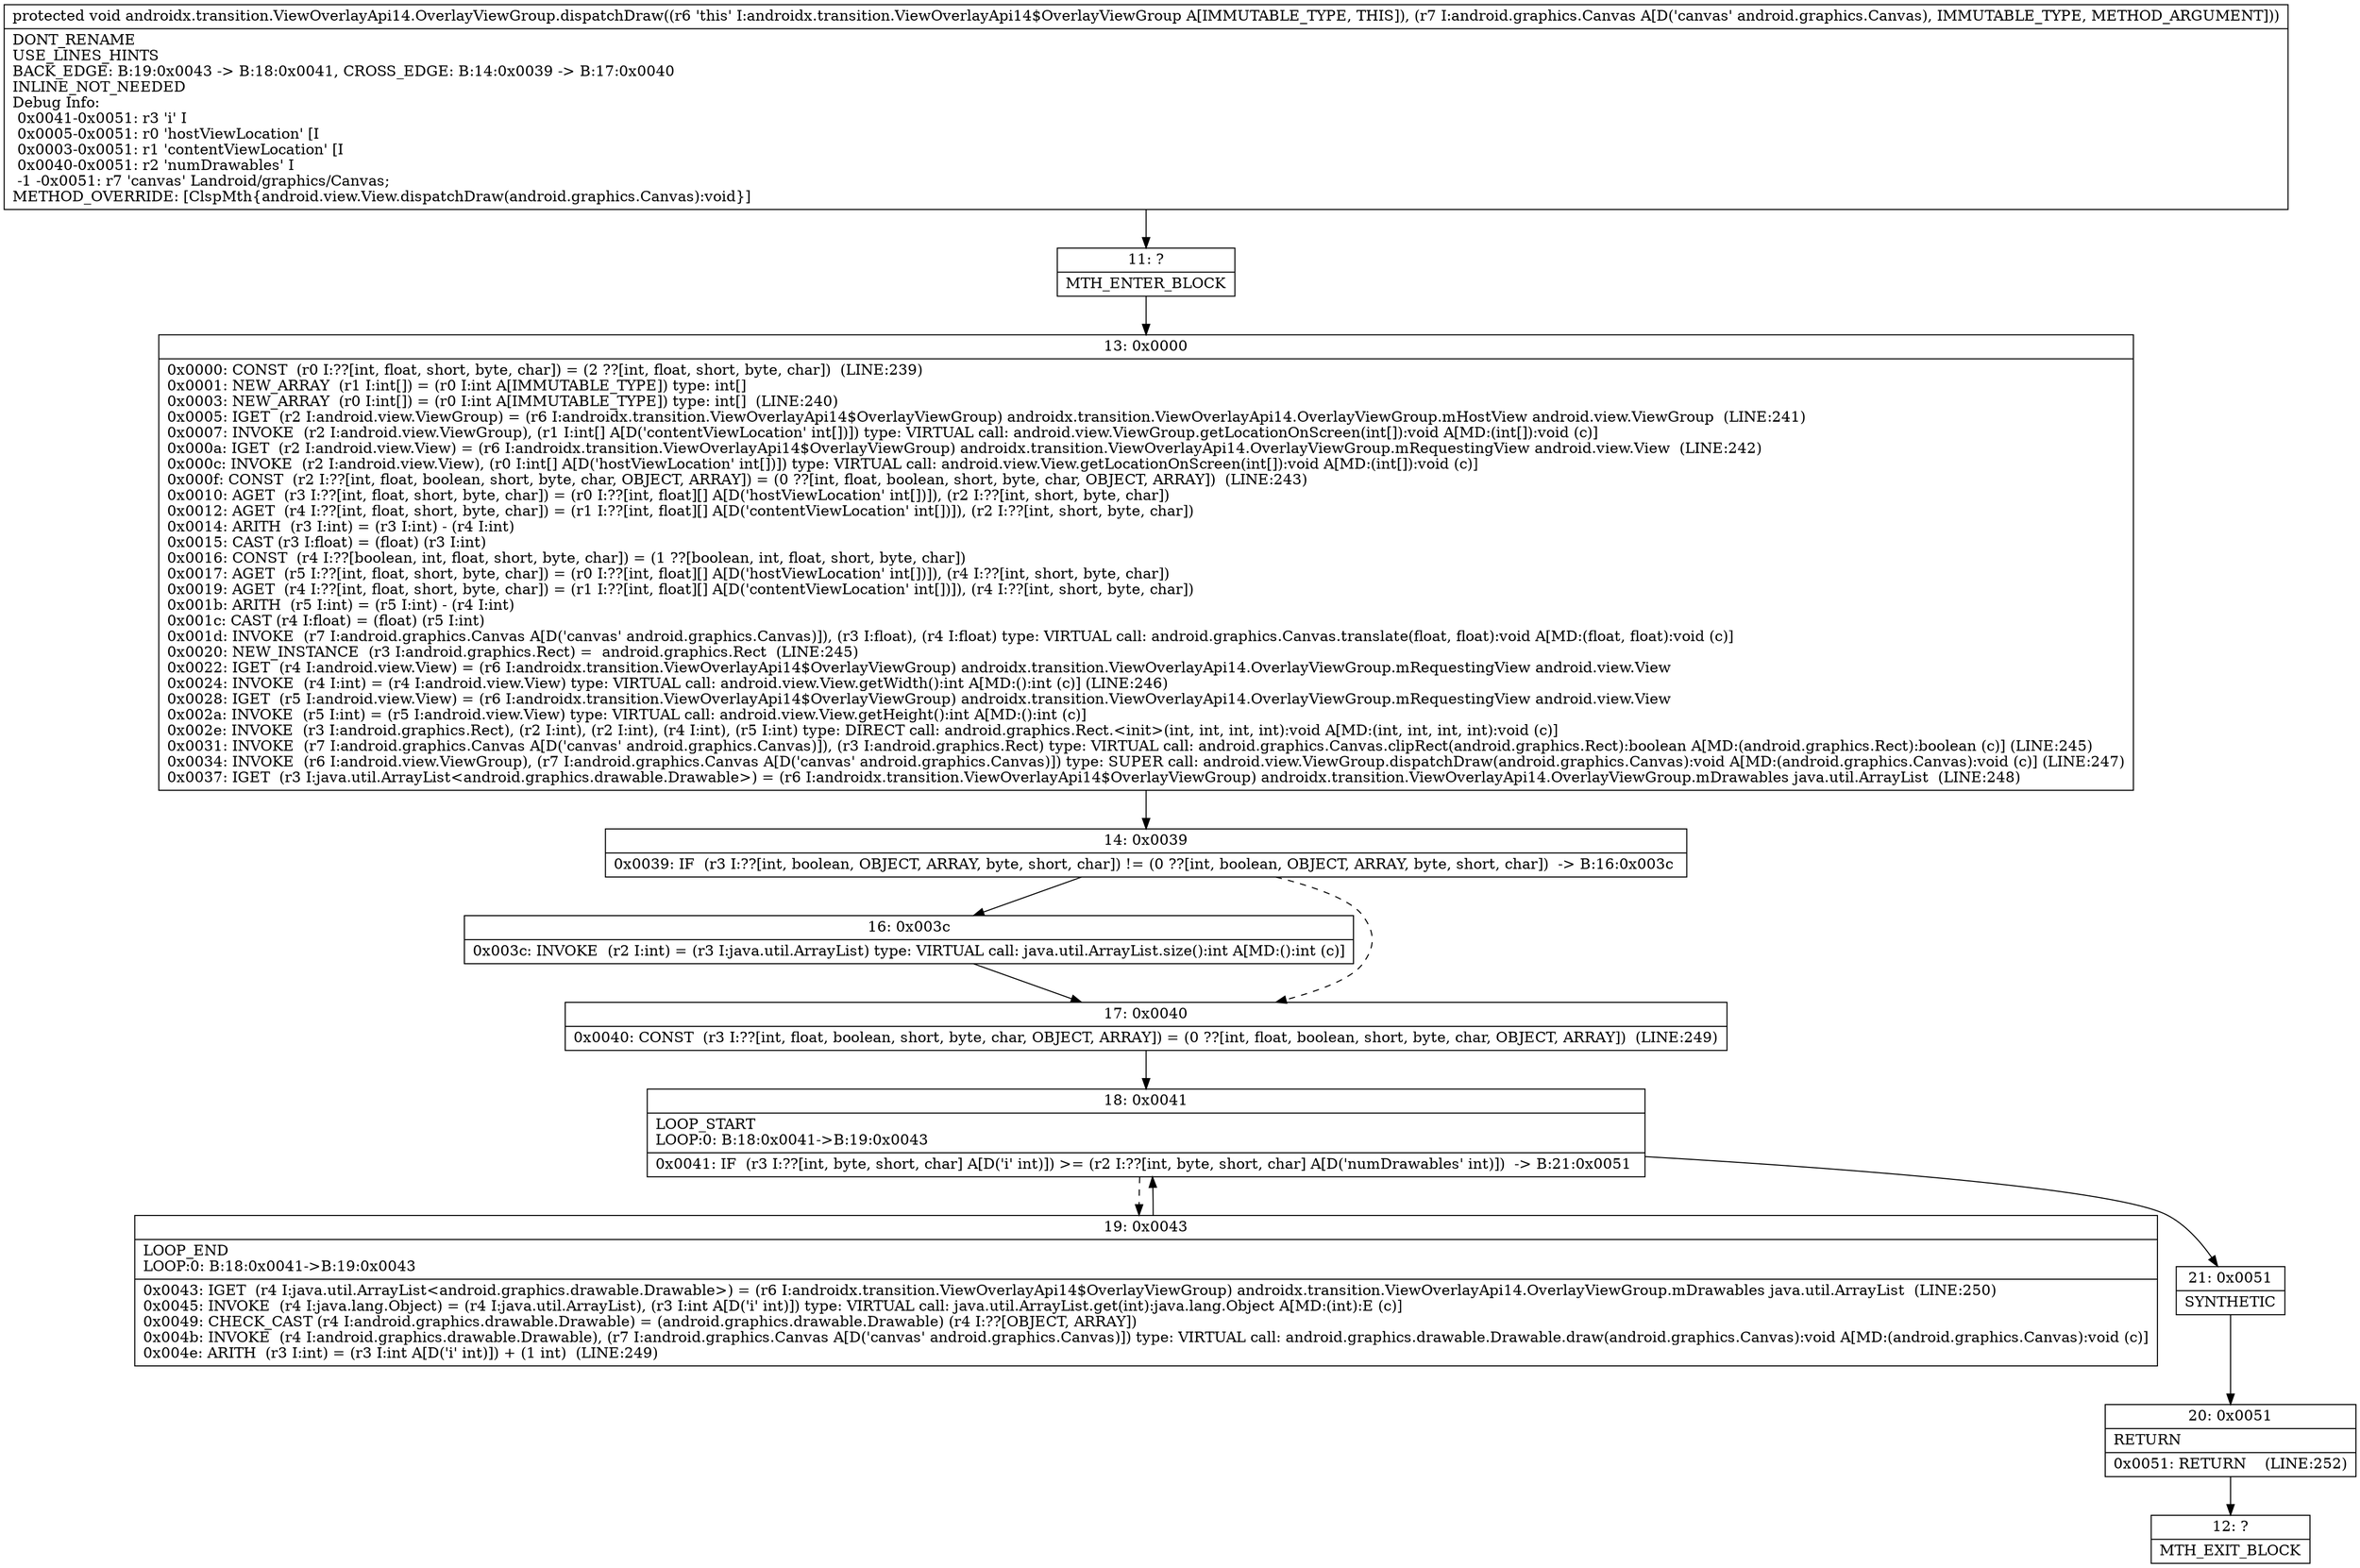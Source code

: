 digraph "CFG forandroidx.transition.ViewOverlayApi14.OverlayViewGroup.dispatchDraw(Landroid\/graphics\/Canvas;)V" {
Node_11 [shape=record,label="{11\:\ ?|MTH_ENTER_BLOCK\l}"];
Node_13 [shape=record,label="{13\:\ 0x0000|0x0000: CONST  (r0 I:??[int, float, short, byte, char]) = (2 ??[int, float, short, byte, char])  (LINE:239)\l0x0001: NEW_ARRAY  (r1 I:int[]) = (r0 I:int A[IMMUTABLE_TYPE]) type: int[] \l0x0003: NEW_ARRAY  (r0 I:int[]) = (r0 I:int A[IMMUTABLE_TYPE]) type: int[]  (LINE:240)\l0x0005: IGET  (r2 I:android.view.ViewGroup) = (r6 I:androidx.transition.ViewOverlayApi14$OverlayViewGroup) androidx.transition.ViewOverlayApi14.OverlayViewGroup.mHostView android.view.ViewGroup  (LINE:241)\l0x0007: INVOKE  (r2 I:android.view.ViewGroup), (r1 I:int[] A[D('contentViewLocation' int[])]) type: VIRTUAL call: android.view.ViewGroup.getLocationOnScreen(int[]):void A[MD:(int[]):void (c)]\l0x000a: IGET  (r2 I:android.view.View) = (r6 I:androidx.transition.ViewOverlayApi14$OverlayViewGroup) androidx.transition.ViewOverlayApi14.OverlayViewGroup.mRequestingView android.view.View  (LINE:242)\l0x000c: INVOKE  (r2 I:android.view.View), (r0 I:int[] A[D('hostViewLocation' int[])]) type: VIRTUAL call: android.view.View.getLocationOnScreen(int[]):void A[MD:(int[]):void (c)]\l0x000f: CONST  (r2 I:??[int, float, boolean, short, byte, char, OBJECT, ARRAY]) = (0 ??[int, float, boolean, short, byte, char, OBJECT, ARRAY])  (LINE:243)\l0x0010: AGET  (r3 I:??[int, float, short, byte, char]) = (r0 I:??[int, float][] A[D('hostViewLocation' int[])]), (r2 I:??[int, short, byte, char]) \l0x0012: AGET  (r4 I:??[int, float, short, byte, char]) = (r1 I:??[int, float][] A[D('contentViewLocation' int[])]), (r2 I:??[int, short, byte, char]) \l0x0014: ARITH  (r3 I:int) = (r3 I:int) \- (r4 I:int) \l0x0015: CAST (r3 I:float) = (float) (r3 I:int) \l0x0016: CONST  (r4 I:??[boolean, int, float, short, byte, char]) = (1 ??[boolean, int, float, short, byte, char]) \l0x0017: AGET  (r5 I:??[int, float, short, byte, char]) = (r0 I:??[int, float][] A[D('hostViewLocation' int[])]), (r4 I:??[int, short, byte, char]) \l0x0019: AGET  (r4 I:??[int, float, short, byte, char]) = (r1 I:??[int, float][] A[D('contentViewLocation' int[])]), (r4 I:??[int, short, byte, char]) \l0x001b: ARITH  (r5 I:int) = (r5 I:int) \- (r4 I:int) \l0x001c: CAST (r4 I:float) = (float) (r5 I:int) \l0x001d: INVOKE  (r7 I:android.graphics.Canvas A[D('canvas' android.graphics.Canvas)]), (r3 I:float), (r4 I:float) type: VIRTUAL call: android.graphics.Canvas.translate(float, float):void A[MD:(float, float):void (c)]\l0x0020: NEW_INSTANCE  (r3 I:android.graphics.Rect) =  android.graphics.Rect  (LINE:245)\l0x0022: IGET  (r4 I:android.view.View) = (r6 I:androidx.transition.ViewOverlayApi14$OverlayViewGroup) androidx.transition.ViewOverlayApi14.OverlayViewGroup.mRequestingView android.view.View \l0x0024: INVOKE  (r4 I:int) = (r4 I:android.view.View) type: VIRTUAL call: android.view.View.getWidth():int A[MD:():int (c)] (LINE:246)\l0x0028: IGET  (r5 I:android.view.View) = (r6 I:androidx.transition.ViewOverlayApi14$OverlayViewGroup) androidx.transition.ViewOverlayApi14.OverlayViewGroup.mRequestingView android.view.View \l0x002a: INVOKE  (r5 I:int) = (r5 I:android.view.View) type: VIRTUAL call: android.view.View.getHeight():int A[MD:():int (c)]\l0x002e: INVOKE  (r3 I:android.graphics.Rect), (r2 I:int), (r2 I:int), (r4 I:int), (r5 I:int) type: DIRECT call: android.graphics.Rect.\<init\>(int, int, int, int):void A[MD:(int, int, int, int):void (c)]\l0x0031: INVOKE  (r7 I:android.graphics.Canvas A[D('canvas' android.graphics.Canvas)]), (r3 I:android.graphics.Rect) type: VIRTUAL call: android.graphics.Canvas.clipRect(android.graphics.Rect):boolean A[MD:(android.graphics.Rect):boolean (c)] (LINE:245)\l0x0034: INVOKE  (r6 I:android.view.ViewGroup), (r7 I:android.graphics.Canvas A[D('canvas' android.graphics.Canvas)]) type: SUPER call: android.view.ViewGroup.dispatchDraw(android.graphics.Canvas):void A[MD:(android.graphics.Canvas):void (c)] (LINE:247)\l0x0037: IGET  (r3 I:java.util.ArrayList\<android.graphics.drawable.Drawable\>) = (r6 I:androidx.transition.ViewOverlayApi14$OverlayViewGroup) androidx.transition.ViewOverlayApi14.OverlayViewGroup.mDrawables java.util.ArrayList  (LINE:248)\l}"];
Node_14 [shape=record,label="{14\:\ 0x0039|0x0039: IF  (r3 I:??[int, boolean, OBJECT, ARRAY, byte, short, char]) != (0 ??[int, boolean, OBJECT, ARRAY, byte, short, char])  \-\> B:16:0x003c \l}"];
Node_16 [shape=record,label="{16\:\ 0x003c|0x003c: INVOKE  (r2 I:int) = (r3 I:java.util.ArrayList) type: VIRTUAL call: java.util.ArrayList.size():int A[MD:():int (c)]\l}"];
Node_17 [shape=record,label="{17\:\ 0x0040|0x0040: CONST  (r3 I:??[int, float, boolean, short, byte, char, OBJECT, ARRAY]) = (0 ??[int, float, boolean, short, byte, char, OBJECT, ARRAY])  (LINE:249)\l}"];
Node_18 [shape=record,label="{18\:\ 0x0041|LOOP_START\lLOOP:0: B:18:0x0041\-\>B:19:0x0043\l|0x0041: IF  (r3 I:??[int, byte, short, char] A[D('i' int)]) \>= (r2 I:??[int, byte, short, char] A[D('numDrawables' int)])  \-\> B:21:0x0051 \l}"];
Node_19 [shape=record,label="{19\:\ 0x0043|LOOP_END\lLOOP:0: B:18:0x0041\-\>B:19:0x0043\l|0x0043: IGET  (r4 I:java.util.ArrayList\<android.graphics.drawable.Drawable\>) = (r6 I:androidx.transition.ViewOverlayApi14$OverlayViewGroup) androidx.transition.ViewOverlayApi14.OverlayViewGroup.mDrawables java.util.ArrayList  (LINE:250)\l0x0045: INVOKE  (r4 I:java.lang.Object) = (r4 I:java.util.ArrayList), (r3 I:int A[D('i' int)]) type: VIRTUAL call: java.util.ArrayList.get(int):java.lang.Object A[MD:(int):E (c)]\l0x0049: CHECK_CAST (r4 I:android.graphics.drawable.Drawable) = (android.graphics.drawable.Drawable) (r4 I:??[OBJECT, ARRAY]) \l0x004b: INVOKE  (r4 I:android.graphics.drawable.Drawable), (r7 I:android.graphics.Canvas A[D('canvas' android.graphics.Canvas)]) type: VIRTUAL call: android.graphics.drawable.Drawable.draw(android.graphics.Canvas):void A[MD:(android.graphics.Canvas):void (c)]\l0x004e: ARITH  (r3 I:int) = (r3 I:int A[D('i' int)]) + (1 int)  (LINE:249)\l}"];
Node_21 [shape=record,label="{21\:\ 0x0051|SYNTHETIC\l}"];
Node_20 [shape=record,label="{20\:\ 0x0051|RETURN\l|0x0051: RETURN    (LINE:252)\l}"];
Node_12 [shape=record,label="{12\:\ ?|MTH_EXIT_BLOCK\l}"];
MethodNode[shape=record,label="{protected void androidx.transition.ViewOverlayApi14.OverlayViewGroup.dispatchDraw((r6 'this' I:androidx.transition.ViewOverlayApi14$OverlayViewGroup A[IMMUTABLE_TYPE, THIS]), (r7 I:android.graphics.Canvas A[D('canvas' android.graphics.Canvas), IMMUTABLE_TYPE, METHOD_ARGUMENT]))  | DONT_RENAME\lUSE_LINES_HINTS\lBACK_EDGE: B:19:0x0043 \-\> B:18:0x0041, CROSS_EDGE: B:14:0x0039 \-\> B:17:0x0040\lINLINE_NOT_NEEDED\lDebug Info:\l  0x0041\-0x0051: r3 'i' I\l  0x0005\-0x0051: r0 'hostViewLocation' [I\l  0x0003\-0x0051: r1 'contentViewLocation' [I\l  0x0040\-0x0051: r2 'numDrawables' I\l  \-1 \-0x0051: r7 'canvas' Landroid\/graphics\/Canvas;\lMETHOD_OVERRIDE: [ClspMth\{android.view.View.dispatchDraw(android.graphics.Canvas):void\}]\l}"];
MethodNode -> Node_11;Node_11 -> Node_13;
Node_13 -> Node_14;
Node_14 -> Node_16;
Node_14 -> Node_17[style=dashed];
Node_16 -> Node_17;
Node_17 -> Node_18;
Node_18 -> Node_19[style=dashed];
Node_18 -> Node_21;
Node_19 -> Node_18;
Node_21 -> Node_20;
Node_20 -> Node_12;
}

